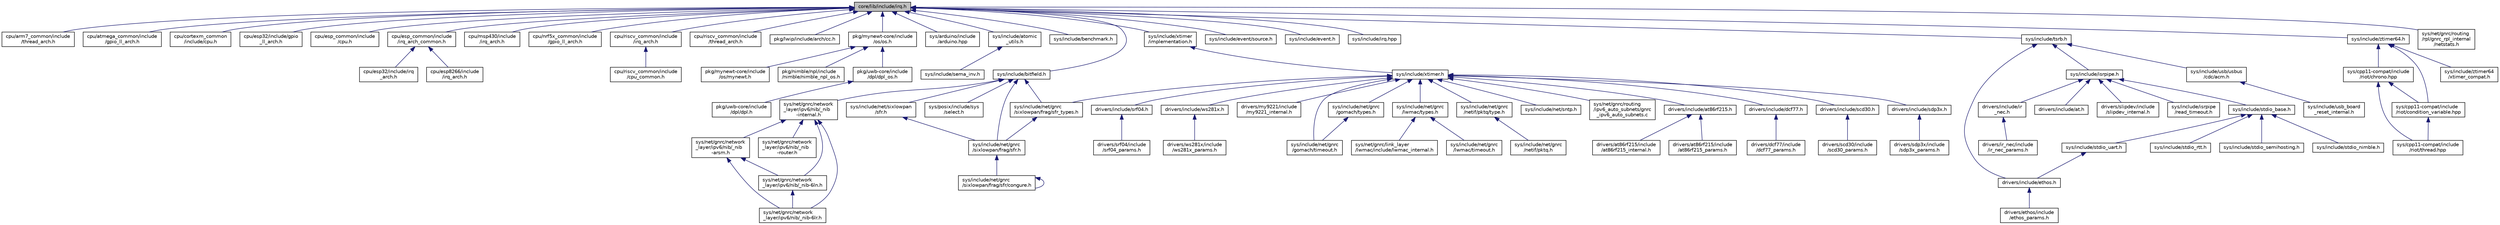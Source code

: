 digraph "core/lib/include/irq.h"
{
 // LATEX_PDF_SIZE
  edge [fontname="Helvetica",fontsize="10",labelfontname="Helvetica",labelfontsize="10"];
  node [fontname="Helvetica",fontsize="10",shape=record];
  Node1 [label="core/lib/include/irq.h",height=0.2,width=0.4,color="black", fillcolor="grey75", style="filled", fontcolor="black",tooltip="IRQ driver interface."];
  Node1 -> Node2 [dir="back",color="midnightblue",fontsize="10",style="solid",fontname="Helvetica"];
  Node2 [label="cpu/arm7_common/include\l/thread_arch.h",height=0.2,width=0.4,color="black", fillcolor="white", style="filled",URL="$arm7__common_2include_2thread__arch_8h.html",tooltip="Implementation of the kernels thread interface."];
  Node1 -> Node3 [dir="back",color="midnightblue",fontsize="10",style="solid",fontname="Helvetica"];
  Node3 [label="cpu/atmega_common/include\l/gpio_ll_arch.h",height=0.2,width=0.4,color="black", fillcolor="white", style="filled",URL="$atmega__common_2include_2gpio__ll__arch_8h.html",tooltip="CPU specific part of the Peripheral GPIO Low-Level API."];
  Node1 -> Node4 [dir="back",color="midnightblue",fontsize="10",style="solid",fontname="Helvetica"];
  Node4 [label="cpu/cortexm_common\l/include/cpu.h",height=0.2,width=0.4,color="black", fillcolor="white", style="filled",URL="$cortexm__common_2include_2cpu_8h.html",tooltip="Basic definitions for the Cortex-M common module."];
  Node1 -> Node5 [dir="back",color="midnightblue",fontsize="10",style="solid",fontname="Helvetica"];
  Node5 [label="cpu/esp32/include/gpio\l_ll_arch.h",height=0.2,width=0.4,color="black", fillcolor="white", style="filled",URL="$esp32_2include_2gpio__ll__arch_8h.html",tooltip="CPU specific part of the Peripheral GPIO Low-Level API."];
  Node1 -> Node6 [dir="back",color="midnightblue",fontsize="10",style="solid",fontname="Helvetica"];
  Node6 [label="cpu/esp_common/include\l/cpu.h",height=0.2,width=0.4,color="black", fillcolor="white", style="filled",URL="$esp__common_2include_2cpu_8h.html",tooltip="CPU common functions for ESP SoCs."];
  Node1 -> Node7 [dir="back",color="midnightblue",fontsize="10",style="solid",fontname="Helvetica"];
  Node7 [label="cpu/esp_common/include\l/irq_arch_common.h",height=0.2,width=0.4,color="black", fillcolor="white", style="filled",URL="$irq__arch__common_8h.html",tooltip="Implementation of the kernels irq interface."];
  Node7 -> Node8 [dir="back",color="midnightblue",fontsize="10",style="solid",fontname="Helvetica"];
  Node8 [label="cpu/esp32/include/irq\l_arch.h",height=0.2,width=0.4,color="black", fillcolor="white", style="filled",URL="$esp32_2include_2irq__arch_8h.html",tooltip="Implementation of the kernels irq interface."];
  Node7 -> Node9 [dir="back",color="midnightblue",fontsize="10",style="solid",fontname="Helvetica"];
  Node9 [label="cpu/esp8266/include\l/irq_arch.h",height=0.2,width=0.4,color="black", fillcolor="white", style="filled",URL="$esp8266_2include_2irq__arch_8h.html",tooltip="Implementation of the kernels irq interface."];
  Node1 -> Node10 [dir="back",color="midnightblue",fontsize="10",style="solid",fontname="Helvetica"];
  Node10 [label="cpu/msp430/include\l/irq_arch.h",height=0.2,width=0.4,color="black", fillcolor="white", style="filled",URL="$msp430_2include_2irq__arch_8h.html",tooltip="ISR related functions."];
  Node1 -> Node11 [dir="back",color="midnightblue",fontsize="10",style="solid",fontname="Helvetica"];
  Node11 [label="cpu/nrf5x_common/include\l/gpio_ll_arch.h",height=0.2,width=0.4,color="black", fillcolor="white", style="filled",URL="$nrf5x__common_2include_2gpio__ll__arch_8h.html",tooltip="CPU specific part of the Peripheral GPIO Low-Level API."];
  Node1 -> Node12 [dir="back",color="midnightblue",fontsize="10",style="solid",fontname="Helvetica"];
  Node12 [label="cpu/riscv_common/include\l/irq_arch.h",height=0.2,width=0.4,color="black", fillcolor="white", style="filled",URL="$riscv__common_2include_2irq__arch_8h.html",tooltip="Implementation of the kernels irq interface."];
  Node12 -> Node13 [dir="back",color="midnightblue",fontsize="10",style="solid",fontname="Helvetica"];
  Node13 [label="cpu/riscv_common/include\l/cpu_common.h",height=0.2,width=0.4,color="black", fillcolor="white", style="filled",URL="$riscv__common_2include_2cpu__common_8h.html",tooltip="Basic definitions for the RISC-V CPU module."];
  Node1 -> Node14 [dir="back",color="midnightblue",fontsize="10",style="solid",fontname="Helvetica"];
  Node14 [label="cpu/riscv_common/include\l/thread_arch.h",height=0.2,width=0.4,color="black", fillcolor="white", style="filled",URL="$riscv__common_2include_2thread__arch_8h.html",tooltip="Implementation of the kernels thread interface."];
  Node1 -> Node15 [dir="back",color="midnightblue",fontsize="10",style="solid",fontname="Helvetica"];
  Node15 [label="pkg/lwip/include/arch/cc.h",height=0.2,width=0.4,color="black", fillcolor="white", style="filled",URL="$cc_8h.html",tooltip="Compiler/platform abstraction."];
  Node1 -> Node16 [dir="back",color="midnightblue",fontsize="10",style="solid",fontname="Helvetica"];
  Node16 [label="pkg/mynewt-core/include\l/os/os.h",height=0.2,width=0.4,color="black", fillcolor="white", style="filled",URL="$os_8h.html",tooltip="Apache Mynewt Copyright 2015-2021 The Apache Software Foundation."];
  Node16 -> Node17 [dir="back",color="midnightblue",fontsize="10",style="solid",fontname="Helvetica"];
  Node17 [label="pkg/mynewt-core/include\l/os/mynewt.h",height=0.2,width=0.4,color="black", fillcolor="white", style="filled",URL="$mynewt_8h.html",tooltip="mynewt-core header"];
  Node16 -> Node18 [dir="back",color="midnightblue",fontsize="10",style="solid",fontname="Helvetica"];
  Node18 [label="pkg/nimble/npl/include\l/nimble/nimble_npl_os.h",height=0.2,width=0.4,color="black", fillcolor="white", style="filled",URL="$nimble__npl__os_8h.html",tooltip="Mynewt-Nimble Porting layer wrappers."];
  Node16 -> Node19 [dir="back",color="midnightblue",fontsize="10",style="solid",fontname="Helvetica"];
  Node19 [label="pkg/uwb-core/include\l/dpl/dpl_os.h",height=0.2,width=0.4,color="black", fillcolor="white", style="filled",URL="$dpl__os_8h.html",tooltip="uwb-core DPL (Decawave Porting Layer) os abstraction layer"];
  Node19 -> Node20 [dir="back",color="midnightblue",fontsize="10",style="solid",fontname="Helvetica"];
  Node20 [label="pkg/uwb-core/include\l/dpl/dpl.h",height=0.2,width=0.4,color="black", fillcolor="white", style="filled",URL="$dpl_8h.html",tooltip="Abstraction layer for RIOT adaption."];
  Node1 -> Node21 [dir="back",color="midnightblue",fontsize="10",style="solid",fontname="Helvetica"];
  Node21 [label="sys/arduino/include\l/arduino.hpp",height=0.2,width=0.4,color="black", fillcolor="white", style="filled",URL="$arduino_8hpp.html",tooltip="Main interface definition of the Arduino API."];
  Node1 -> Node22 [dir="back",color="midnightblue",fontsize="10",style="solid",fontname="Helvetica"];
  Node22 [label="sys/include/atomic\l_utils.h",height=0.2,width=0.4,color="black", fillcolor="white", style="filled",URL="$atomic__utils_8h.html",tooltip="API of the utility functions for atomic accesses."];
  Node22 -> Node23 [dir="back",color="midnightblue",fontsize="10",style="solid",fontname="Helvetica"];
  Node23 [label="sys/include/sema_inv.h",height=0.2,width=0.4,color="black", fillcolor="white", style="filled",URL="$sema__inv_8h.html",tooltip="Inverse Semaphore definitions."];
  Node1 -> Node24 [dir="back",color="midnightblue",fontsize="10",style="solid",fontname="Helvetica"];
  Node24 [label="sys/include/benchmark.h",height=0.2,width=0.4,color="black", fillcolor="white", style="filled",URL="$benchmark_8h.html",tooltip="Interface for running simple benchmarks."];
  Node1 -> Node25 [dir="back",color="midnightblue",fontsize="10",style="solid",fontname="Helvetica"];
  Node25 [label="sys/include/bitfield.h",height=0.2,width=0.4,color="black", fillcolor="white", style="filled",URL="$bitfield_8h.html",tooltip="bitfields operations on bitfields of arbitrary length"];
  Node25 -> Node26 [dir="back",color="midnightblue",fontsize="10",style="solid",fontname="Helvetica"];
  Node26 [label="sys/include/net/gnrc\l/sixlowpan/frag/sfr.h",height=0.2,width=0.4,color="black", fillcolor="white", style="filled",URL="$gnrc_2sixlowpan_2frag_2sfr_8h.html",tooltip="6LoWPAN selective fragment recovery definitions for GNRC"];
  Node26 -> Node27 [dir="back",color="midnightblue",fontsize="10",style="solid",fontname="Helvetica"];
  Node27 [label="sys/include/net/gnrc\l/sixlowpan/frag/sfr/congure.h",height=0.2,width=0.4,color="black", fillcolor="white", style="filled",URL="$net_2gnrc_2sixlowpan_2frag_2sfr_2congure_8h.html",tooltip="Congure definitions for 6LoWPAN selective fragment recovery."];
  Node27 -> Node27 [dir="back",color="midnightblue",fontsize="10",style="solid",fontname="Helvetica"];
  Node25 -> Node28 [dir="back",color="midnightblue",fontsize="10",style="solid",fontname="Helvetica"];
  Node28 [label="sys/include/net/gnrc\l/sixlowpan/frag/sfr_types.h",height=0.2,width=0.4,color="black", fillcolor="white", style="filled",URL="$sfr__types_8h.html",tooltip="6LoWPAN selective fragment recovery type definitions for GNRC"];
  Node28 -> Node26 [dir="back",color="midnightblue",fontsize="10",style="solid",fontname="Helvetica"];
  Node25 -> Node29 [dir="back",color="midnightblue",fontsize="10",style="solid",fontname="Helvetica"];
  Node29 [label="sys/include/net/sixlowpan\l/sfr.h",height=0.2,width=0.4,color="black", fillcolor="white", style="filled",URL="$sixlowpan_2sfr_8h.html",tooltip="6LoWPAN selective fragment recovery dispatch type and helper function definitions."];
  Node29 -> Node26 [dir="back",color="midnightblue",fontsize="10",style="solid",fontname="Helvetica"];
  Node25 -> Node30 [dir="back",color="midnightblue",fontsize="10",style="solid",fontname="Helvetica"];
  Node30 [label="sys/net/gnrc/network\l_layer/ipv6/nib/_nib\l-internal.h",height=0.2,width=0.4,color="black", fillcolor="white", style="filled",URL="$__nib-internal_8h_source.html",tooltip=" "];
  Node30 -> Node31 [dir="back",color="midnightblue",fontsize="10",style="solid",fontname="Helvetica"];
  Node31 [label="sys/net/gnrc/network\l_layer/ipv6/nib/_nib-6ln.h",height=0.2,width=0.4,color="black", fillcolor="white", style="filled",URL="$__nib-6ln_8h.html",tooltip="Definitions related to 6Lo node (6LN) functionality of the NIB."];
  Node31 -> Node32 [dir="back",color="midnightblue",fontsize="10",style="solid",fontname="Helvetica"];
  Node32 [label="sys/net/gnrc/network\l_layer/ipv6/nib/_nib-6lr.h",height=0.2,width=0.4,color="black", fillcolor="white", style="filled",URL="$__nib-6lr_8h.html",tooltip="Definitions related to 6Lo router (6LR) functionality of the NIB."];
  Node30 -> Node32 [dir="back",color="midnightblue",fontsize="10",style="solid",fontname="Helvetica"];
  Node30 -> Node33 [dir="back",color="midnightblue",fontsize="10",style="solid",fontname="Helvetica"];
  Node33 [label="sys/net/gnrc/network\l_layer/ipv6/nib/_nib\l-arsm.h",height=0.2,width=0.4,color="black", fillcolor="white", style="filled",URL="$__nib-arsm_8h_source.html",tooltip=" "];
  Node33 -> Node31 [dir="back",color="midnightblue",fontsize="10",style="solid",fontname="Helvetica"];
  Node33 -> Node32 [dir="back",color="midnightblue",fontsize="10",style="solid",fontname="Helvetica"];
  Node30 -> Node34 [dir="back",color="midnightblue",fontsize="10",style="solid",fontname="Helvetica"];
  Node34 [label="sys/net/gnrc/network\l_layer/ipv6/nib/_nib\l-router.h",height=0.2,width=0.4,color="black", fillcolor="white", style="filled",URL="$__nib-router_8h_source.html",tooltip=" "];
  Node25 -> Node35 [dir="back",color="midnightblue",fontsize="10",style="solid",fontname="Helvetica"];
  Node35 [label="sys/posix/include/sys\l/select.h",height=0.2,width=0.4,color="black", fillcolor="white", style="filled",URL="$select_8h.html",tooltip="Select types."];
  Node1 -> Node36 [dir="back",color="midnightblue",fontsize="10",style="solid",fontname="Helvetica"];
  Node36 [label="sys/include/event/source.h",height=0.2,width=0.4,color="black", fillcolor="white", style="filled",URL="$source_8h.html",tooltip="Provides functionality to trigger multiple events at once."];
  Node1 -> Node37 [dir="back",color="midnightblue",fontsize="10",style="solid",fontname="Helvetica"];
  Node37 [label="sys/include/event.h",height=0.2,width=0.4,color="black", fillcolor="white", style="filled",URL="$event_8h.html",tooltip="Event API."];
  Node1 -> Node38 [dir="back",color="midnightblue",fontsize="10",style="solid",fontname="Helvetica"];
  Node38 [label="sys/include/irq.hpp",height=0.2,width=0.4,color="black", fillcolor="white", style="filled",URL="$irq_8hpp.html",tooltip="Provides a C++ RAI based API to control interrupt processing."];
  Node1 -> Node39 [dir="back",color="midnightblue",fontsize="10",style="solid",fontname="Helvetica"];
  Node39 [label="sys/include/tsrb.h",height=0.2,width=0.4,color="black", fillcolor="white", style="filled",URL="$tsrb_8h.html",tooltip="Thread-safe ringbuffer interface definition."];
  Node39 -> Node40 [dir="back",color="midnightblue",fontsize="10",style="solid",fontname="Helvetica"];
  Node40 [label="drivers/include/ethos.h",height=0.2,width=0.4,color="black", fillcolor="white", style="filled",URL="$ethos_8h.html",tooltip="Interface definition for the ethernet-over-serial module."];
  Node40 -> Node41 [dir="back",color="midnightblue",fontsize="10",style="solid",fontname="Helvetica"];
  Node41 [label="drivers/ethos/include\l/ethos_params.h",height=0.2,width=0.4,color="black", fillcolor="white", style="filled",URL="$ethos__params_8h.html",tooltip="Default configuration for the ethos device driver."];
  Node39 -> Node42 [dir="back",color="midnightblue",fontsize="10",style="solid",fontname="Helvetica"];
  Node42 [label="sys/include/isrpipe.h",height=0.2,width=0.4,color="black", fillcolor="white", style="filled",URL="$isrpipe_8h.html",tooltip="isrpipe Interface"];
  Node42 -> Node43 [dir="back",color="midnightblue",fontsize="10",style="solid",fontname="Helvetica"];
  Node43 [label="drivers/include/at.h",height=0.2,width=0.4,color="black", fillcolor="white", style="filled",URL="$at_8h.html",tooltip="AT (Hayes) library interface."];
  Node42 -> Node44 [dir="back",color="midnightblue",fontsize="10",style="solid",fontname="Helvetica"];
  Node44 [label="drivers/include/ir\l_nec.h",height=0.2,width=0.4,color="black", fillcolor="white", style="filled",URL="$ir__nec_8h.html",tooltip=" "];
  Node44 -> Node45 [dir="back",color="midnightblue",fontsize="10",style="solid",fontname="Helvetica"];
  Node45 [label="drivers/ir_nec/include\l/ir_nec_params.h",height=0.2,width=0.4,color="black", fillcolor="white", style="filled",URL="$ir__nec__params_8h.html",tooltip="Default configuration."];
  Node42 -> Node46 [dir="back",color="midnightblue",fontsize="10",style="solid",fontname="Helvetica"];
  Node46 [label="drivers/slipdev/include\l/slipdev_internal.h",height=0.2,width=0.4,color="black", fillcolor="white", style="filled",URL="$slipdev__internal_8h.html",tooltip=" "];
  Node42 -> Node47 [dir="back",color="midnightblue",fontsize="10",style="solid",fontname="Helvetica"];
  Node47 [label="sys/include/isrpipe\l/read_timeout.h",height=0.2,width=0.4,color="black", fillcolor="white", style="filled",URL="$read__timeout_8h.html",tooltip="isrpipe read timeout Interface"];
  Node42 -> Node48 [dir="back",color="midnightblue",fontsize="10",style="solid",fontname="Helvetica"];
  Node48 [label="sys/include/stdio_base.h",height=0.2,width=0.4,color="black", fillcolor="white", style="filled",URL="$stdio__base_8h.html",tooltip=" "];
  Node48 -> Node49 [dir="back",color="midnightblue",fontsize="10",style="solid",fontname="Helvetica"];
  Node49 [label="sys/include/stdio_nimble.h",height=0.2,width=0.4,color="black", fillcolor="white", style="filled",URL="$stdio__nimble_8h.html",tooltip=" "];
  Node48 -> Node50 [dir="back",color="midnightblue",fontsize="10",style="solid",fontname="Helvetica"];
  Node50 [label="sys/include/stdio_rtt.h",height=0.2,width=0.4,color="black", fillcolor="white", style="filled",URL="$stdio__rtt_8h.html",tooltip=" "];
  Node48 -> Node51 [dir="back",color="midnightblue",fontsize="10",style="solid",fontname="Helvetica"];
  Node51 [label="sys/include/stdio_semihosting.h",height=0.2,width=0.4,color="black", fillcolor="white", style="filled",URL="$stdio__semihosting_8h.html",tooltip=" "];
  Node48 -> Node52 [dir="back",color="midnightblue",fontsize="10",style="solid",fontname="Helvetica"];
  Node52 [label="sys/include/stdio_uart.h",height=0.2,width=0.4,color="black", fillcolor="white", style="filled",URL="$stdio__uart_8h.html",tooltip=" "];
  Node52 -> Node40 [dir="back",color="midnightblue",fontsize="10",style="solid",fontname="Helvetica"];
  Node39 -> Node53 [dir="back",color="midnightblue",fontsize="10",style="solid",fontname="Helvetica"];
  Node53 [label="sys/include/usb/usbus\l/cdc/acm.h",height=0.2,width=0.4,color="black", fillcolor="white", style="filled",URL="$acm_8h.html",tooltip="Interface and definitions for USB CDC ACM type interfaces in USBUS."];
  Node53 -> Node54 [dir="back",color="midnightblue",fontsize="10",style="solid",fontname="Helvetica"];
  Node54 [label="sys/include/usb_board\l_reset_internal.h",height=0.2,width=0.4,color="black", fillcolor="white", style="filled",URL="$usb__board__reset__internal_8h.html",tooltip=" "];
  Node1 -> Node55 [dir="back",color="midnightblue",fontsize="10",style="solid",fontname="Helvetica"];
  Node55 [label="sys/include/xtimer\l/implementation.h",height=0.2,width=0.4,color="black", fillcolor="white", style="filled",URL="$implementation_8h.html",tooltip="xtimer implementation"];
  Node55 -> Node56 [dir="back",color="midnightblue",fontsize="10",style="solid",fontname="Helvetica"];
  Node56 [label="sys/include/xtimer.h",height=0.2,width=0.4,color="black", fillcolor="white", style="filled",URL="$xtimer_8h.html",tooltip="xtimer interface definitions"];
  Node56 -> Node57 [dir="back",color="midnightblue",fontsize="10",style="solid",fontname="Helvetica"];
  Node57 [label="drivers/include/at86rf215.h",height=0.2,width=0.4,color="black", fillcolor="white", style="filled",URL="$at86rf215_8h.html",tooltip="Interface definition for AT86RF215 based drivers."];
  Node57 -> Node58 [dir="back",color="midnightblue",fontsize="10",style="solid",fontname="Helvetica"];
  Node58 [label="drivers/at86rf215/include\l/at86rf215_internal.h",height=0.2,width=0.4,color="black", fillcolor="white", style="filled",URL="$at86rf215__internal_8h.html",tooltip="Low-Level functions for the AT86RF215 driver."];
  Node57 -> Node59 [dir="back",color="midnightblue",fontsize="10",style="solid",fontname="Helvetica"];
  Node59 [label="drivers/at86rf215/include\l/at86rf215_params.h",height=0.2,width=0.4,color="black", fillcolor="white", style="filled",URL="$at86rf215__params_8h.html",tooltip="Default configuration for the AT86RF215 driver."];
  Node56 -> Node60 [dir="back",color="midnightblue",fontsize="10",style="solid",fontname="Helvetica"];
  Node60 [label="drivers/include/dcf77.h",height=0.2,width=0.4,color="black", fillcolor="white", style="filled",URL="$dcf77_8h.html",tooltip="Interface definition for the dcf77 sensor driver."];
  Node60 -> Node61 [dir="back",color="midnightblue",fontsize="10",style="solid",fontname="Helvetica"];
  Node61 [label="drivers/dcf77/include\l/dcf77_params.h",height=0.2,width=0.4,color="black", fillcolor="white", style="filled",URL="$dcf77__params_8h.html",tooltip="Default configuration for DCF77 devices."];
  Node56 -> Node62 [dir="back",color="midnightblue",fontsize="10",style="solid",fontname="Helvetica"];
  Node62 [label="drivers/include/scd30.h",height=0.2,width=0.4,color="black", fillcolor="white", style="filled",URL="$scd30_8h.html",tooltip="Device driver interface for the SCD30 sensor."];
  Node62 -> Node63 [dir="back",color="midnightblue",fontsize="10",style="solid",fontname="Helvetica"];
  Node63 [label="drivers/scd30/include\l/scd30_params.h",height=0.2,width=0.4,color="black", fillcolor="white", style="filled",URL="$scd30__params_8h.html",tooltip="Device driver params interface for the SCD30 sensor."];
  Node56 -> Node64 [dir="back",color="midnightblue",fontsize="10",style="solid",fontname="Helvetica"];
  Node64 [label="drivers/include/sdp3x.h",height=0.2,width=0.4,color="black", fillcolor="white", style="filled",URL="$sdp3x_8h.html",tooltip="Device driver interface for the SDP3x sensor."];
  Node64 -> Node65 [dir="back",color="midnightblue",fontsize="10",style="solid",fontname="Helvetica"];
  Node65 [label="drivers/sdp3x/include\l/sdp3x_params.h",height=0.2,width=0.4,color="black", fillcolor="white", style="filled",URL="$sdp3x__params_8h.html",tooltip="Device driver params interface for the SDP3x sensor."];
  Node56 -> Node66 [dir="back",color="midnightblue",fontsize="10",style="solid",fontname="Helvetica"];
  Node66 [label="drivers/include/srf04.h",height=0.2,width=0.4,color="black", fillcolor="white", style="filled",URL="$srf04_8h.html",tooltip="Device driver for the srf04 ultra sonic range finder."];
  Node66 -> Node67 [dir="back",color="midnightblue",fontsize="10",style="solid",fontname="Helvetica"];
  Node67 [label="drivers/srf04/include\l/srf04_params.h",height=0.2,width=0.4,color="black", fillcolor="white", style="filled",URL="$srf04__params_8h.html",tooltip="Default configuration for srf04 devices."];
  Node56 -> Node68 [dir="back",color="midnightblue",fontsize="10",style="solid",fontname="Helvetica"];
  Node68 [label="drivers/include/ws281x.h",height=0.2,width=0.4,color="black", fillcolor="white", style="filled",URL="$ws281x_8h.html",tooltip="WS2812/SK6812 RGB LED Driver."];
  Node68 -> Node69 [dir="back",color="midnightblue",fontsize="10",style="solid",fontname="Helvetica"];
  Node69 [label="drivers/ws281x/include\l/ws281x_params.h",height=0.2,width=0.4,color="black", fillcolor="white", style="filled",URL="$ws281x__params_8h.html",tooltip="Default configuration for WS2812/SK6812 RGB LEDs."];
  Node56 -> Node70 [dir="back",color="midnightblue",fontsize="10",style="solid",fontname="Helvetica"];
  Node70 [label="drivers/my9221/include\l/my9221_internal.h",height=0.2,width=0.4,color="black", fillcolor="white", style="filled",URL="$my9221__internal_8h.html",tooltip="Internal config and parameters for the MY9221 LED controller."];
  Node56 -> Node71 [dir="back",color="midnightblue",fontsize="10",style="solid",fontname="Helvetica"];
  Node71 [label="sys/include/net/gnrc\l/gomach/timeout.h",height=0.2,width=0.4,color="black", fillcolor="white", style="filled",URL="$net_2gnrc_2gomach_2timeout_8h.html",tooltip="Timeout handling of GoMacH."];
  Node56 -> Node72 [dir="back",color="midnightblue",fontsize="10",style="solid",fontname="Helvetica"];
  Node72 [label="sys/include/net/gnrc\l/gomach/types.h",height=0.2,width=0.4,color="black", fillcolor="white", style="filled",URL="$sys_2include_2net_2gnrc_2gomach_2types_8h.html",tooltip="Internal used types of GoMacH."];
  Node72 -> Node71 [dir="back",color="midnightblue",fontsize="10",style="solid",fontname="Helvetica"];
  Node56 -> Node73 [dir="back",color="midnightblue",fontsize="10",style="solid",fontname="Helvetica"];
  Node73 [label="sys/include/net/gnrc\l/lwmac/types.h",height=0.2,width=0.4,color="black", fillcolor="white", style="filled",URL="$sys_2include_2net_2gnrc_2lwmac_2types_8h.html",tooltip="Definition of internal types used by LWMAC."];
  Node73 -> Node74 [dir="back",color="midnightblue",fontsize="10",style="solid",fontname="Helvetica"];
  Node74 [label="sys/include/net/gnrc\l/lwmac/timeout.h",height=0.2,width=0.4,color="black", fillcolor="white", style="filled",URL="$net_2gnrc_2lwmac_2timeout_8h.html",tooltip="Timeout handling of LWMAC."];
  Node73 -> Node75 [dir="back",color="midnightblue",fontsize="10",style="solid",fontname="Helvetica"];
  Node75 [label="sys/net/gnrc/link_layer\l/lwmac/include/lwmac_internal.h",height=0.2,width=0.4,color="black", fillcolor="white", style="filled",URL="$lwmac__internal_8h.html",tooltip="Interface definition for internal functions of LWMAC protocol."];
  Node56 -> Node76 [dir="back",color="midnightblue",fontsize="10",style="solid",fontname="Helvetica"];
  Node76 [label="sys/include/net/gnrc\l/netif/pktq/type.h",height=0.2,width=0.4,color="black", fillcolor="white", style="filled",URL="$type_8h.html",tooltip="Send queue for Network interface API type definitions"];
  Node76 -> Node77 [dir="back",color="midnightblue",fontsize="10",style="solid",fontname="Helvetica"];
  Node77 [label="sys/include/net/gnrc\l/netif/pktq.h",height=0.2,width=0.4,color="black", fillcolor="white", style="filled",URL="$pktq_8h.html",tooltip="Send queue for Network interface API definitions"];
  Node56 -> Node28 [dir="back",color="midnightblue",fontsize="10",style="solid",fontname="Helvetica"];
  Node56 -> Node78 [dir="back",color="midnightblue",fontsize="10",style="solid",fontname="Helvetica"];
  Node78 [label="sys/include/net/sntp.h",height=0.2,width=0.4,color="black", fillcolor="white", style="filled",URL="$sntp_8h.html",tooltip="SNTP definitions."];
  Node56 -> Node79 [dir="back",color="midnightblue",fontsize="10",style="solid",fontname="Helvetica"];
  Node79 [label="sys/net/gnrc/routing\l/ipv6_auto_subnets/gnrc\l_ipv6_auto_subnets.c",height=0.2,width=0.4,color="black", fillcolor="white", style="filled",URL="$gnrc__ipv6__auto__subnets_8c.html",tooltip=" "];
  Node1 -> Node80 [dir="back",color="midnightblue",fontsize="10",style="solid",fontname="Helvetica"];
  Node80 [label="sys/include/ztimer64.h",height=0.2,width=0.4,color="black", fillcolor="white", style="filled",URL="$ztimer64_8h.html",tooltip="ztimer 64bit API"];
  Node80 -> Node81 [dir="back",color="midnightblue",fontsize="10",style="solid",fontname="Helvetica"];
  Node81 [label="sys/cpp11-compat/include\l/riot/chrono.hpp",height=0.2,width=0.4,color="black", fillcolor="white", style="filled",URL="$chrono_8hpp.html",tooltip="C++11 chrono drop in replacement that adds the function now based on ztimer/timex."];
  Node81 -> Node82 [dir="back",color="midnightblue",fontsize="10",style="solid",fontname="Helvetica"];
  Node82 [label="sys/cpp11-compat/include\l/riot/condition_variable.hpp",height=0.2,width=0.4,color="black", fillcolor="white", style="filled",URL="$condition__variable_8hpp.html",tooltip="C++11 condition variable drop in replacement."];
  Node82 -> Node83 [dir="back",color="midnightblue",fontsize="10",style="solid",fontname="Helvetica"];
  Node83 [label="sys/cpp11-compat/include\l/riot/thread.hpp",height=0.2,width=0.4,color="black", fillcolor="white", style="filled",URL="$thread_8hpp.html",tooltip="C++11 thread drop in replacement."];
  Node81 -> Node83 [dir="back",color="midnightblue",fontsize="10",style="solid",fontname="Helvetica"];
  Node80 -> Node82 [dir="back",color="midnightblue",fontsize="10",style="solid",fontname="Helvetica"];
  Node80 -> Node84 [dir="back",color="midnightblue",fontsize="10",style="solid",fontname="Helvetica"];
  Node84 [label="sys/include/ztimer64\l/xtimer_compat.h",height=0.2,width=0.4,color="black", fillcolor="white", style="filled",URL="$ztimer64_2xtimer__compat_8h.html",tooltip="ztimer64 xtimer wrapper interface"];
  Node1 -> Node85 [dir="back",color="midnightblue",fontsize="10",style="solid",fontname="Helvetica"];
  Node85 [label="sys/net/gnrc/routing\l/rpl/gnrc_rpl_internal\l/netstats.h",height=0.2,width=0.4,color="black", fillcolor="white", style="filled",URL="$net_2gnrc_2routing_2rpl_2gnrc__rpl__internal_2netstats_8h.html",tooltip="RPL control message statistics functions."];
}
